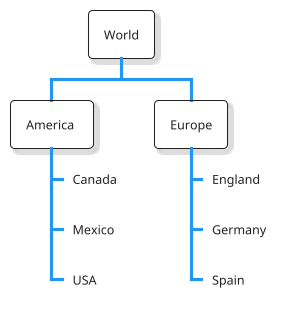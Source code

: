 ' Do not edit
' Theme Gallery
' autogenerated by script
'
@startwbs
!theme materia-outline
* World
** America 
***_ Canada 
***_ Mexico
***_ USA
** Europe
***_  England
***_  Germany
***_  Spain
@endwbs
